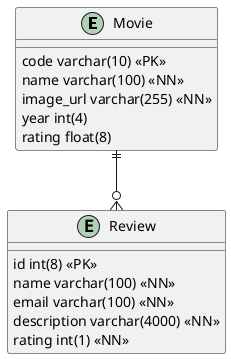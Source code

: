 @startuml "Modelo Entidad Relacion"

Entity Movie{
    code varchar(10) <<PK>>
    name varchar(100) <<NN>>
    image_url varchar(255) <<NN>>
    year int(4)
    rating float(8)
}

Entity Review{
    id int(8) <<PK>>
    name varchar(100) <<NN>>
    email varchar(100) <<NN>>
    description varchar(4000) <<NN>>
    rating int(1) <<NN>>
}

Movie ||--o{ Review

@enduml
